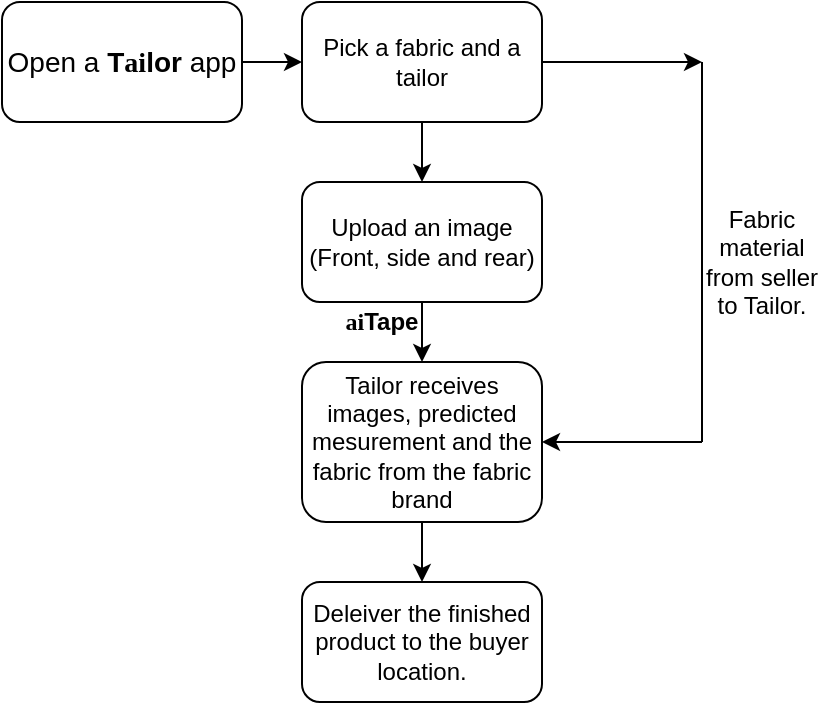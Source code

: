 <mxfile version="13.7.7" type="github">
  <diagram id="rk11bjVnA0F38wMF333B" name="Page-1">
    <mxGraphModel dx="801" dy="410" grid="1" gridSize="10" guides="1" tooltips="1" connect="1" arrows="1" fold="1" page="1" pageScale="1" pageWidth="850" pageHeight="1100" math="0" shadow="0">
      <root>
        <mxCell id="0" />
        <mxCell id="1" parent="0" />
        <mxCell id="HMAcgmKzDWIIHweVKq-R-16" value="" style="edgeStyle=none;rounded=0;orthogonalLoop=1;jettySize=auto;html=1;" parent="1" source="HMAcgmKzDWIIHweVKq-R-1" edge="1">
          <mxGeometry relative="1" as="geometry">
            <mxPoint x="360" y="110" as="targetPoint" />
          </mxGeometry>
        </mxCell>
        <mxCell id="HMAcgmKzDWIIHweVKq-R-1" value="Pick a fabric and a tailor" style="rounded=1;whiteSpace=wrap;html=1;" parent="1" vertex="1">
          <mxGeometry x="160" y="80" width="120" height="60" as="geometry" />
        </mxCell>
        <mxCell id="HMAcgmKzDWIIHweVKq-R-2" value="Upload an image (Front, side and rear)" style="rounded=1;whiteSpace=wrap;html=1;" parent="1" vertex="1">
          <mxGeometry x="160" y="170" width="120" height="60" as="geometry" />
        </mxCell>
        <mxCell id="HMAcgmKzDWIIHweVKq-R-19" value="" style="edgeStyle=none;rounded=0;orthogonalLoop=1;jettySize=auto;html=1;" parent="1" source="HMAcgmKzDWIIHweVKq-R-3" target="HMAcgmKzDWIIHweVKq-R-18" edge="1">
          <mxGeometry relative="1" as="geometry" />
        </mxCell>
        <mxCell id="HMAcgmKzDWIIHweVKq-R-3" value="Tailor receives images, predicted mesurement and the fabric from the fabric brand" style="rounded=1;whiteSpace=wrap;html=1;" parent="1" vertex="1">
          <mxGeometry x="160" y="260" width="120" height="80" as="geometry" />
        </mxCell>
        <mxCell id="HMAcgmKzDWIIHweVKq-R-9" value="" style="endArrow=classic;html=1;entryX=1;entryY=0.5;entryDx=0;entryDy=0;" parent="1" target="HMAcgmKzDWIIHweVKq-R-3" edge="1">
          <mxGeometry width="50" height="50" relative="1" as="geometry">
            <mxPoint x="360" y="300" as="sourcePoint" />
            <mxPoint x="440" y="180" as="targetPoint" />
          </mxGeometry>
        </mxCell>
        <mxCell id="HMAcgmKzDWIIHweVKq-R-10" value="" style="endArrow=classic;html=1;exitX=0.5;exitY=1;exitDx=0;exitDy=0;entryX=0.5;entryY=0;entryDx=0;entryDy=0;" parent="1" source="HMAcgmKzDWIIHweVKq-R-2" target="HMAcgmKzDWIIHweVKq-R-3" edge="1">
          <mxGeometry width="50" height="50" relative="1" as="geometry">
            <mxPoint x="390" y="230" as="sourcePoint" />
            <mxPoint x="440" y="180" as="targetPoint" />
          </mxGeometry>
        </mxCell>
        <mxCell id="HMAcgmKzDWIIHweVKq-R-11" value="" style="endArrow=classic;html=1;exitX=0.5;exitY=1;exitDx=0;exitDy=0;" parent="1" source="HMAcgmKzDWIIHweVKq-R-1" target="HMAcgmKzDWIIHweVKq-R-2" edge="1">
          <mxGeometry width="50" height="50" relative="1" as="geometry">
            <mxPoint x="390" y="230" as="sourcePoint" />
            <mxPoint x="440" y="180" as="targetPoint" />
          </mxGeometry>
        </mxCell>
        <mxCell id="HMAcgmKzDWIIHweVKq-R-14" value="" style="endArrow=none;html=1;" parent="1" edge="1">
          <mxGeometry width="50" height="50" relative="1" as="geometry">
            <mxPoint x="360" y="300" as="sourcePoint" />
            <mxPoint x="360" y="110" as="targetPoint" />
          </mxGeometry>
        </mxCell>
        <mxCell id="HMAcgmKzDWIIHweVKq-R-18" value="Deleiver the finished product to the buyer location." style="whiteSpace=wrap;html=1;rounded=1;" parent="1" vertex="1">
          <mxGeometry x="160" y="370" width="120" height="60" as="geometry" />
        </mxCell>
        <mxCell id="HMAcgmKzDWIIHweVKq-R-21" value="" style="edgeStyle=none;rounded=0;orthogonalLoop=1;jettySize=auto;html=1;" parent="1" source="HMAcgmKzDWIIHweVKq-R-20" target="HMAcgmKzDWIIHweVKq-R-1" edge="1">
          <mxGeometry relative="1" as="geometry" />
        </mxCell>
        <mxCell id="HMAcgmKzDWIIHweVKq-R-20" value="&lt;font style=&quot;font-size: 14px&quot;&gt;Open a &lt;b&gt;T&lt;/b&gt;&lt;font data-font-src=&quot;https://fonts.googleapis.com/css?family=Shadows+Into+Light&quot; style=&quot;font-weight: bold ; font-size: 14px&quot; face=&quot;Shadows Into Light&quot;&gt;ai&lt;/font&gt;&lt;font data-font-src=&quot;https://fonts.googleapis.com/css?family=shadows+into+light&quot; style=&quot;font-size: 14px&quot;&gt;&lt;b&gt;lor &lt;/b&gt;app&lt;/font&gt;&lt;/font&gt;" style="rounded=1;whiteSpace=wrap;html=1;" parent="1" vertex="1">
          <mxGeometry x="10" y="80" width="120" height="60" as="geometry" />
        </mxCell>
        <mxCell id="HMAcgmKzDWIIHweVKq-R-22" value="&lt;span style=&quot;background-color: transparent ; font-weight: 700 ; vertical-align: baseline&quot;&gt;&lt;font face=&quot;Shadows Into Light&quot; data-font-src=&quot;https://fonts.googleapis.com/css?family=Shadows+Into+Light&quot; style=&quot;font-size: 12px&quot;&gt;ai&lt;/font&gt;&lt;/span&gt;&lt;span style=&quot;background-color: transparent ; font-weight: 700 ; vertical-align: baseline&quot;&gt;&lt;font face=&quot;maven pro, sans-serif&quot; style=&quot;font-size: 12px&quot;&gt;&lt;font style=&quot;font-size: 12px&quot;&gt;Tape&lt;/font&gt;&lt;br&gt;&lt;/font&gt;&lt;/span&gt;" style="text;html=1;strokeColor=none;fillColor=none;align=center;verticalAlign=middle;whiteSpace=wrap;rounded=0;" parent="1" vertex="1">
          <mxGeometry x="180" y="230" width="40" height="20" as="geometry" />
        </mxCell>
        <mxCell id="7DN_pJ2htIa6dP6RV6gg-1" value="Fabric material from seller to Tailor." style="text;html=1;strokeColor=none;fillColor=none;align=center;verticalAlign=middle;whiteSpace=wrap;rounded=0;" vertex="1" parent="1">
          <mxGeometry x="355" y="200" width="70" height="20" as="geometry" />
        </mxCell>
      </root>
    </mxGraphModel>
  </diagram>
</mxfile>
